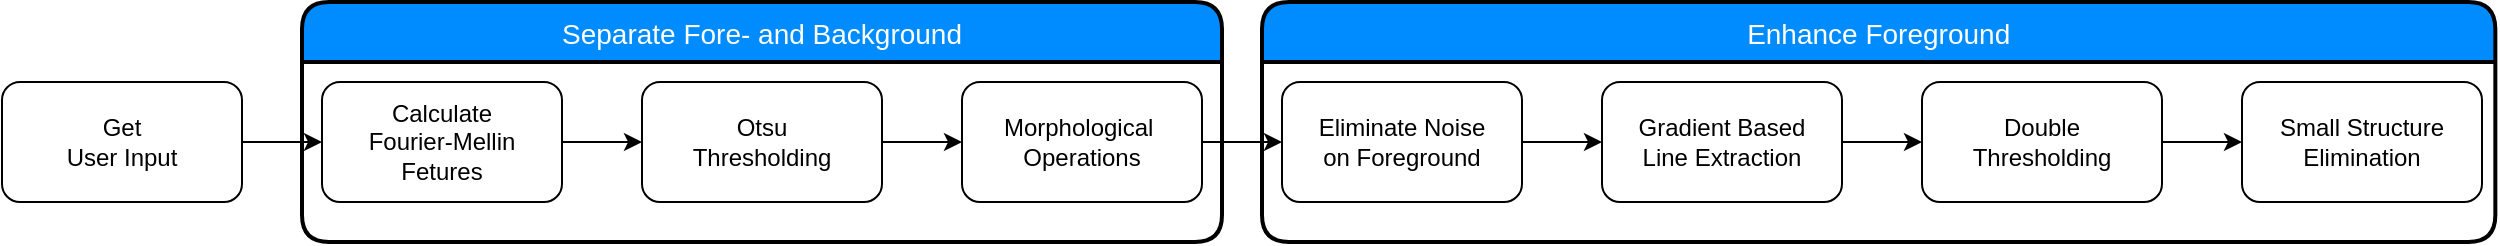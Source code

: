<mxfile version="12.5.1" type="device"><diagram id="wlR4Wxuazu3DBewrpfsA" name="Page-1"><mxGraphModel dx="1278" dy="579" grid="1" gridSize="10" guides="1" tooltips="1" connect="1" arrows="1" fold="1" page="1" pageScale="1" pageWidth="827" pageHeight="1169" math="0" shadow="0"><root><mxCell id="0"/><mxCell id="1" parent="0"/><mxCell id="2RTz2AdG2P2Jll6Z_rMp-13" style="edgeStyle=orthogonalEdgeStyle;rounded=0;orthogonalLoop=1;jettySize=auto;html=1;" parent="1" source="2RTz2AdG2P2Jll6Z_rMp-1" target="2RTz2AdG2P2Jll6Z_rMp-2" edge="1"><mxGeometry relative="1" as="geometry"/></mxCell><mxCell id="2RTz2AdG2P2Jll6Z_rMp-1" value="Get &lt;br&gt;User Input" style="rounded=1;whiteSpace=wrap;html=1;" parent="1" vertex="1"><mxGeometry x="40" y="210" width="120" height="60" as="geometry"/></mxCell><mxCell id="2RTz2AdG2P2Jll6Z_rMp-14" style="edgeStyle=orthogonalEdgeStyle;rounded=0;orthogonalLoop=1;jettySize=auto;html=1;" parent="1" source="2RTz2AdG2P2Jll6Z_rMp-2" target="2RTz2AdG2P2Jll6Z_rMp-3" edge="1"><mxGeometry relative="1" as="geometry"/></mxCell><mxCell id="2RTz2AdG2P2Jll6Z_rMp-2" value="Calculate&lt;br&gt;Fourier-Mellin&lt;br&gt;Fetures" style="rounded=1;whiteSpace=wrap;html=1;" parent="1" vertex="1"><mxGeometry x="200" y="210" width="120" height="60" as="geometry"/></mxCell><mxCell id="2RTz2AdG2P2Jll6Z_rMp-15" style="edgeStyle=orthogonalEdgeStyle;rounded=0;orthogonalLoop=1;jettySize=auto;html=1;" parent="1" source="2RTz2AdG2P2Jll6Z_rMp-3" target="2RTz2AdG2P2Jll6Z_rMp-4" edge="1"><mxGeometry relative="1" as="geometry"/></mxCell><mxCell id="2RTz2AdG2P2Jll6Z_rMp-3" value="Otsu&lt;br&gt;Thresholding" style="rounded=1;whiteSpace=wrap;html=1;" parent="1" vertex="1"><mxGeometry x="360" y="210" width="120" height="60" as="geometry"/></mxCell><mxCell id="2RTz2AdG2P2Jll6Z_rMp-16" style="edgeStyle=orthogonalEdgeStyle;rounded=0;orthogonalLoop=1;jettySize=auto;html=1;" parent="1" source="2RTz2AdG2P2Jll6Z_rMp-4" target="2RTz2AdG2P2Jll6Z_rMp-5" edge="1"><mxGeometry relative="1" as="geometry"/></mxCell><mxCell id="2RTz2AdG2P2Jll6Z_rMp-4" value="Morphological&amp;nbsp;&lt;br&gt;Operations" style="rounded=1;whiteSpace=wrap;html=1;" parent="1" vertex="1"><mxGeometry x="520" y="210" width="120" height="60" as="geometry"/></mxCell><mxCell id="2RTz2AdG2P2Jll6Z_rMp-17" style="edgeStyle=orthogonalEdgeStyle;rounded=0;orthogonalLoop=1;jettySize=auto;html=1;" parent="1" source="2RTz2AdG2P2Jll6Z_rMp-5" target="2RTz2AdG2P2Jll6Z_rMp-6" edge="1"><mxGeometry relative="1" as="geometry"/></mxCell><mxCell id="2RTz2AdG2P2Jll6Z_rMp-5" value="Eliminate Noise&lt;br&gt;on Foreground" style="rounded=1;whiteSpace=wrap;html=1;" parent="1" vertex="1"><mxGeometry x="680" y="210" width="120" height="60" as="geometry"/></mxCell><mxCell id="2RTz2AdG2P2Jll6Z_rMp-18" style="edgeStyle=orthogonalEdgeStyle;rounded=0;orthogonalLoop=1;jettySize=auto;html=1;" parent="1" source="2RTz2AdG2P2Jll6Z_rMp-6" target="2RTz2AdG2P2Jll6Z_rMp-7" edge="1"><mxGeometry relative="1" as="geometry"/></mxCell><mxCell id="2RTz2AdG2P2Jll6Z_rMp-6" value="Gradient Based&lt;br&gt;Line Extraction" style="rounded=1;whiteSpace=wrap;html=1;" parent="1" vertex="1"><mxGeometry x="840" y="210" width="120" height="60" as="geometry"/></mxCell><mxCell id="2RTz2AdG2P2Jll6Z_rMp-19" style="edgeStyle=orthogonalEdgeStyle;rounded=0;orthogonalLoop=1;jettySize=auto;html=1;" parent="1" source="2RTz2AdG2P2Jll6Z_rMp-7" target="2RTz2AdG2P2Jll6Z_rMp-8" edge="1"><mxGeometry relative="1" as="geometry"/></mxCell><mxCell id="2RTz2AdG2P2Jll6Z_rMp-7" value="Double &lt;br&gt;Thresholding" style="rounded=1;whiteSpace=wrap;html=1;" parent="1" vertex="1"><mxGeometry x="1000" y="210" width="120" height="60" as="geometry"/></mxCell><mxCell id="2RTz2AdG2P2Jll6Z_rMp-8" value="Small Structure&lt;br&gt;Elimination" style="rounded=1;whiteSpace=wrap;html=1;" parent="1" vertex="1"><mxGeometry x="1160" y="210" width="120" height="60" as="geometry"/></mxCell><mxCell id="2RTz2AdG2P2Jll6Z_rMp-9" value="Separate Fore- and Background" style="swimlane;childLayout=stackLayout;horizontal=1;startSize=30;horizontalStack=0;fillColor=#008cff;fontColor=#FFFFFF;rounded=1;fontSize=14;fontStyle=0;strokeWidth=2;resizeParent=0;resizeLast=1;shadow=0;dashed=0;align=center;" parent="1" vertex="1"><mxGeometry x="190" y="170" width="460" height="120" as="geometry"/></mxCell><mxCell id="2RTz2AdG2P2Jll6Z_rMp-11" value="Enhance Foreground" style="swimlane;childLayout=stackLayout;horizontal=1;startSize=30;horizontalStack=0;fillColor=#008cff;fontColor=#FFFFFF;rounded=1;fontSize=14;fontStyle=0;strokeWidth=2;resizeParent=0;resizeLast=1;shadow=0;dashed=0;align=center;" parent="1" vertex="1"><mxGeometry x="670" y="170" width="616.67" height="120" as="geometry"/></mxCell></root></mxGraphModel></diagram></mxfile>